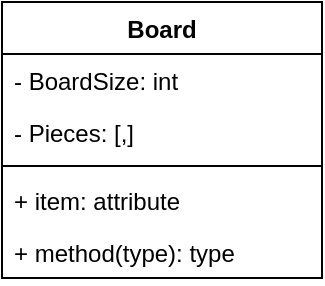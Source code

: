 <mxfile version="20.3.3" type="github">
  <diagram id="C5RBs43oDa-KdzZeNtuy" name="Page-1">
    <mxGraphModel dx="955" dy="450" grid="1" gridSize="10" guides="1" tooltips="1" connect="1" arrows="1" fold="1" page="1" pageScale="1" pageWidth="827" pageHeight="1169" math="0" shadow="0">
      <root>
        <mxCell id="WIyWlLk6GJQsqaUBKTNV-0" />
        <mxCell id="WIyWlLk6GJQsqaUBKTNV-1" parent="WIyWlLk6GJQsqaUBKTNV-0" />
        <mxCell id="ygSSq6FCluFglxFE7M_l-0" value="Board" style="swimlane;fontStyle=1;align=center;verticalAlign=top;childLayout=stackLayout;horizontal=1;startSize=26;horizontalStack=0;resizeParent=1;resizeParentMax=0;resizeLast=0;collapsible=1;marginBottom=0;" vertex="1" parent="WIyWlLk6GJQsqaUBKTNV-1">
          <mxGeometry x="334" y="40" width="160" height="138" as="geometry" />
        </mxCell>
        <mxCell id="ygSSq6FCluFglxFE7M_l-1" value="- BoardSize: int" style="text;strokeColor=none;fillColor=none;align=left;verticalAlign=top;spacingLeft=4;spacingRight=4;overflow=hidden;rotatable=0;points=[[0,0.5],[1,0.5]];portConstraint=eastwest;" vertex="1" parent="ygSSq6FCluFglxFE7M_l-0">
          <mxGeometry y="26" width="160" height="26" as="geometry" />
        </mxCell>
        <mxCell id="ygSSq6FCluFglxFE7M_l-10" value="- Pieces: [,]" style="text;strokeColor=none;fillColor=none;align=left;verticalAlign=top;spacingLeft=4;spacingRight=4;overflow=hidden;rotatable=0;points=[[0,0.5],[1,0.5]];portConstraint=eastwest;" vertex="1" parent="ygSSq6FCluFglxFE7M_l-0">
          <mxGeometry y="52" width="160" height="26" as="geometry" />
        </mxCell>
        <mxCell id="ygSSq6FCluFglxFE7M_l-2" value="" style="line;strokeWidth=1;fillColor=none;align=left;verticalAlign=middle;spacingTop=-1;spacingLeft=3;spacingRight=3;rotatable=0;labelPosition=right;points=[];portConstraint=eastwest;strokeColor=inherit;" vertex="1" parent="ygSSq6FCluFglxFE7M_l-0">
          <mxGeometry y="78" width="160" height="8" as="geometry" />
        </mxCell>
        <mxCell id="ygSSq6FCluFglxFE7M_l-4" value="+ item: attribute" style="text;strokeColor=none;fillColor=none;align=left;verticalAlign=top;spacingLeft=4;spacingRight=4;overflow=hidden;rotatable=0;points=[[0,0.5],[1,0.5]];portConstraint=eastwest;" vertex="1" parent="ygSSq6FCluFglxFE7M_l-0">
          <mxGeometry y="86" width="160" height="26" as="geometry" />
        </mxCell>
        <mxCell id="ygSSq6FCluFglxFE7M_l-3" value="+ method(type): type" style="text;strokeColor=none;fillColor=none;align=left;verticalAlign=top;spacingLeft=4;spacingRight=4;overflow=hidden;rotatable=0;points=[[0,0.5],[1,0.5]];portConstraint=eastwest;" vertex="1" parent="ygSSq6FCluFglxFE7M_l-0">
          <mxGeometry y="112" width="160" height="26" as="geometry" />
        </mxCell>
      </root>
    </mxGraphModel>
  </diagram>
</mxfile>
